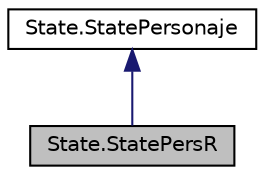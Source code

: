 digraph "State.StatePersR"
{
 // LATEX_PDF_SIZE
  edge [fontname="Helvetica",fontsize="10",labelfontname="Helvetica",labelfontsize="10"];
  node [fontname="Helvetica",fontsize="10",shape=record];
  Node1 [label="State.StatePersR",height=0.2,width=0.4,color="black", fillcolor="grey75", style="filled", fontcolor="black",tooltip=" "];
  Node2 -> Node1 [dir="back",color="midnightblue",fontsize="10",style="solid"];
  Node2 [label="State.StatePersonaje",height=0.2,width=0.4,color="black", fillcolor="white", style="filled",URL="$class_state_1_1_state_personaje.html",tooltip=" "];
}
